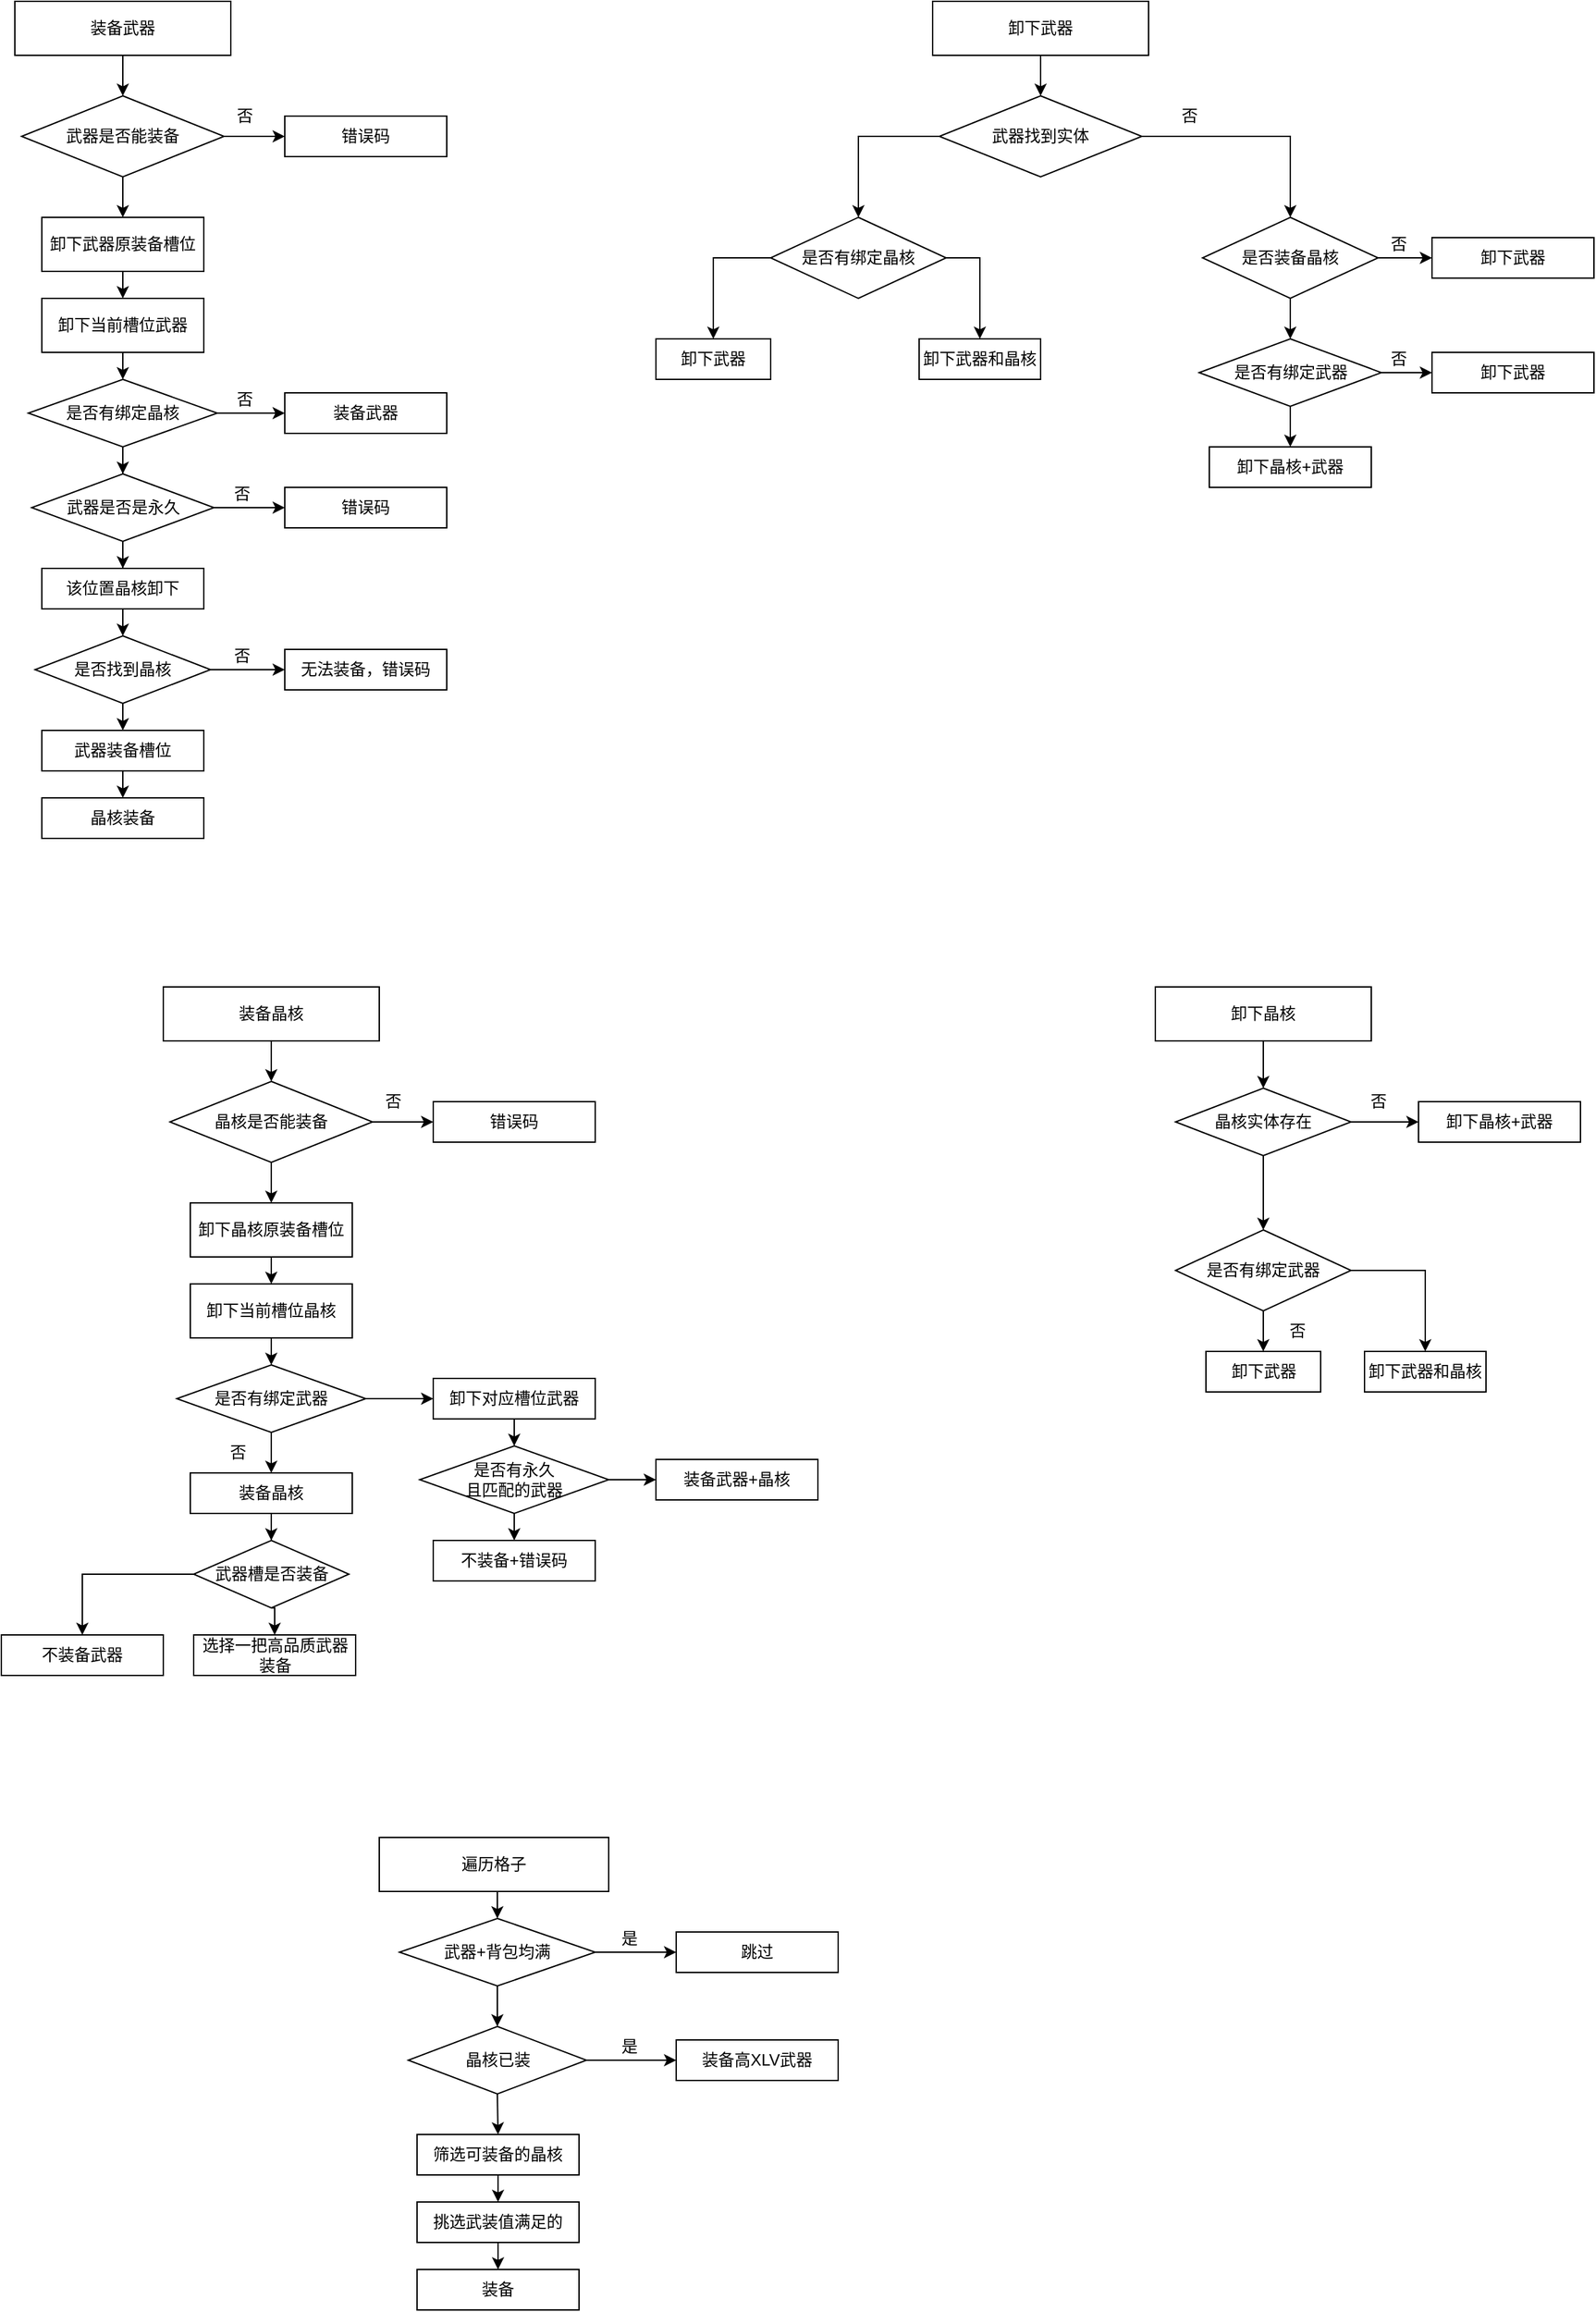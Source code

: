 <mxfile version="28.1.0">
  <diagram name="第 1 页" id="MrJSwcXFBU6dflIgspmo">
    <mxGraphModel dx="1188" dy="626" grid="1" gridSize="10" guides="1" tooltips="1" connect="1" arrows="1" fold="1" page="1" pageScale="1" pageWidth="4681" pageHeight="3300" math="0" shadow="0">
      <root>
        <mxCell id="0" />
        <mxCell id="1" parent="0" />
        <mxCell id="nGva0tbmLX8b8byA1RWf-27" style="edgeStyle=orthogonalEdgeStyle;rounded=0;orthogonalLoop=1;jettySize=auto;html=1;exitX=0.5;exitY=1;exitDx=0;exitDy=0;entryX=0.5;entryY=0;entryDx=0;entryDy=0;" edge="1" parent="1" source="nGva0tbmLX8b8byA1RWf-1" target="nGva0tbmLX8b8byA1RWf-3">
          <mxGeometry relative="1" as="geometry" />
        </mxCell>
        <mxCell id="nGva0tbmLX8b8byA1RWf-1" value="装备武器" style="rounded=0;whiteSpace=wrap;html=1;" vertex="1" parent="1">
          <mxGeometry x="100" y="80" width="160" height="40" as="geometry" />
        </mxCell>
        <mxCell id="nGva0tbmLX8b8byA1RWf-24" style="edgeStyle=orthogonalEdgeStyle;rounded=0;orthogonalLoop=1;jettySize=auto;html=1;exitX=0.5;exitY=1;exitDx=0;exitDy=0;entryX=0.5;entryY=0;entryDx=0;entryDy=0;" edge="1" parent="1" source="nGva0tbmLX8b8byA1RWf-3" target="nGva0tbmLX8b8byA1RWf-4">
          <mxGeometry relative="1" as="geometry" />
        </mxCell>
        <mxCell id="nGva0tbmLX8b8byA1RWf-28" style="edgeStyle=orthogonalEdgeStyle;rounded=0;orthogonalLoop=1;jettySize=auto;html=1;exitX=1;exitY=0.5;exitDx=0;exitDy=0;entryX=0;entryY=0.5;entryDx=0;entryDy=0;" edge="1" parent="1" source="nGva0tbmLX8b8byA1RWf-3" target="nGva0tbmLX8b8byA1RWf-11">
          <mxGeometry relative="1" as="geometry" />
        </mxCell>
        <mxCell id="nGva0tbmLX8b8byA1RWf-3" value="武器是否能装备" style="rhombus;whiteSpace=wrap;html=1;" vertex="1" parent="1">
          <mxGeometry x="105" y="150" width="150" height="60" as="geometry" />
        </mxCell>
        <mxCell id="nGva0tbmLX8b8byA1RWf-25" style="edgeStyle=orthogonalEdgeStyle;rounded=0;orthogonalLoop=1;jettySize=auto;html=1;exitX=0.5;exitY=1;exitDx=0;exitDy=0;entryX=0.5;entryY=0;entryDx=0;entryDy=0;" edge="1" parent="1" source="nGva0tbmLX8b8byA1RWf-4" target="nGva0tbmLX8b8byA1RWf-5">
          <mxGeometry relative="1" as="geometry" />
        </mxCell>
        <mxCell id="nGva0tbmLX8b8byA1RWf-4" value="卸下武器原装备槽位" style="rounded=0;whiteSpace=wrap;html=1;" vertex="1" parent="1">
          <mxGeometry x="120" y="240" width="120" height="40" as="geometry" />
        </mxCell>
        <mxCell id="nGva0tbmLX8b8byA1RWf-26" style="edgeStyle=orthogonalEdgeStyle;rounded=0;orthogonalLoop=1;jettySize=auto;html=1;exitX=0.5;exitY=1;exitDx=0;exitDy=0;entryX=0.5;entryY=0;entryDx=0;entryDy=0;" edge="1" parent="1" source="nGva0tbmLX8b8byA1RWf-5" target="nGva0tbmLX8b8byA1RWf-6">
          <mxGeometry relative="1" as="geometry" />
        </mxCell>
        <mxCell id="nGva0tbmLX8b8byA1RWf-5" value="卸下当前槽位武器" style="rounded=0;whiteSpace=wrap;html=1;" vertex="1" parent="1">
          <mxGeometry x="120" y="300" width="120" height="40" as="geometry" />
        </mxCell>
        <mxCell id="nGva0tbmLX8b8byA1RWf-23" style="edgeStyle=orthogonalEdgeStyle;rounded=0;orthogonalLoop=1;jettySize=auto;html=1;exitX=0.5;exitY=1;exitDx=0;exitDy=0;" edge="1" parent="1" source="nGva0tbmLX8b8byA1RWf-6" target="nGva0tbmLX8b8byA1RWf-7">
          <mxGeometry relative="1" as="geometry" />
        </mxCell>
        <mxCell id="nGva0tbmLX8b8byA1RWf-29" style="edgeStyle=orthogonalEdgeStyle;rounded=0;orthogonalLoop=1;jettySize=auto;html=1;exitX=1;exitY=0.5;exitDx=0;exitDy=0;entryX=0;entryY=0.5;entryDx=0;entryDy=0;" edge="1" parent="1" source="nGva0tbmLX8b8byA1RWf-6" target="nGva0tbmLX8b8byA1RWf-12">
          <mxGeometry relative="1" as="geometry" />
        </mxCell>
        <mxCell id="nGva0tbmLX8b8byA1RWf-6" value="是否有绑定晶核" style="rhombus;whiteSpace=wrap;html=1;" vertex="1" parent="1">
          <mxGeometry x="110" y="360" width="140" height="50" as="geometry" />
        </mxCell>
        <mxCell id="nGva0tbmLX8b8byA1RWf-22" style="edgeStyle=orthogonalEdgeStyle;rounded=0;orthogonalLoop=1;jettySize=auto;html=1;exitX=0.5;exitY=1;exitDx=0;exitDy=0;" edge="1" parent="1" source="nGva0tbmLX8b8byA1RWf-7" target="nGva0tbmLX8b8byA1RWf-9">
          <mxGeometry relative="1" as="geometry" />
        </mxCell>
        <mxCell id="nGva0tbmLX8b8byA1RWf-30" style="edgeStyle=orthogonalEdgeStyle;rounded=0;orthogonalLoop=1;jettySize=auto;html=1;exitX=1;exitY=0.5;exitDx=0;exitDy=0;" edge="1" parent="1" source="nGva0tbmLX8b8byA1RWf-7" target="nGva0tbmLX8b8byA1RWf-13">
          <mxGeometry relative="1" as="geometry" />
        </mxCell>
        <mxCell id="nGva0tbmLX8b8byA1RWf-7" value="武器是否是永久" style="rhombus;whiteSpace=wrap;html=1;" vertex="1" parent="1">
          <mxGeometry x="112.5" y="430" width="135" height="50" as="geometry" />
        </mxCell>
        <mxCell id="nGva0tbmLX8b8byA1RWf-20" style="edgeStyle=orthogonalEdgeStyle;rounded=0;orthogonalLoop=1;jettySize=auto;html=1;exitX=0.5;exitY=1;exitDx=0;exitDy=0;entryX=0.5;entryY=0;entryDx=0;entryDy=0;" edge="1" parent="1" source="nGva0tbmLX8b8byA1RWf-8" target="nGva0tbmLX8b8byA1RWf-16">
          <mxGeometry relative="1" as="geometry" />
        </mxCell>
        <mxCell id="nGva0tbmLX8b8byA1RWf-8" value="武器装备槽位" style="rounded=0;whiteSpace=wrap;html=1;" vertex="1" parent="1">
          <mxGeometry x="120" y="620" width="120" height="30" as="geometry" />
        </mxCell>
        <mxCell id="nGva0tbmLX8b8byA1RWf-21" style="edgeStyle=orthogonalEdgeStyle;rounded=0;orthogonalLoop=1;jettySize=auto;html=1;exitX=0.5;exitY=1;exitDx=0;exitDy=0;entryX=0.5;entryY=0;entryDx=0;entryDy=0;" edge="1" parent="1" source="nGva0tbmLX8b8byA1RWf-9" target="nGva0tbmLX8b8byA1RWf-15">
          <mxGeometry relative="1" as="geometry" />
        </mxCell>
        <mxCell id="nGva0tbmLX8b8byA1RWf-9" value="该位置晶核卸下" style="rounded=0;whiteSpace=wrap;html=1;" vertex="1" parent="1">
          <mxGeometry x="120" y="500" width="120" height="30" as="geometry" />
        </mxCell>
        <mxCell id="nGva0tbmLX8b8byA1RWf-11" value="错误码" style="rounded=0;whiteSpace=wrap;html=1;" vertex="1" parent="1">
          <mxGeometry x="300" y="165" width="120" height="30" as="geometry" />
        </mxCell>
        <mxCell id="nGva0tbmLX8b8byA1RWf-12" value="装备武器" style="rounded=0;whiteSpace=wrap;html=1;" vertex="1" parent="1">
          <mxGeometry x="300" y="370" width="120" height="30" as="geometry" />
        </mxCell>
        <mxCell id="nGva0tbmLX8b8byA1RWf-13" value="错误码" style="rounded=0;whiteSpace=wrap;html=1;" vertex="1" parent="1">
          <mxGeometry x="300" y="440" width="120" height="30" as="geometry" />
        </mxCell>
        <mxCell id="nGva0tbmLX8b8byA1RWf-19" style="edgeStyle=orthogonalEdgeStyle;rounded=0;orthogonalLoop=1;jettySize=auto;html=1;exitX=0.5;exitY=1;exitDx=0;exitDy=0;entryX=0.5;entryY=0;entryDx=0;entryDy=0;" edge="1" parent="1" source="nGva0tbmLX8b8byA1RWf-15" target="nGva0tbmLX8b8byA1RWf-8">
          <mxGeometry relative="1" as="geometry" />
        </mxCell>
        <mxCell id="nGva0tbmLX8b8byA1RWf-31" style="edgeStyle=orthogonalEdgeStyle;rounded=0;orthogonalLoop=1;jettySize=auto;html=1;exitX=1;exitY=0.5;exitDx=0;exitDy=0;entryX=0;entryY=0.5;entryDx=0;entryDy=0;" edge="1" parent="1" source="nGva0tbmLX8b8byA1RWf-15" target="nGva0tbmLX8b8byA1RWf-17">
          <mxGeometry relative="1" as="geometry">
            <mxPoint x="290" y="575" as="targetPoint" />
          </mxGeometry>
        </mxCell>
        <mxCell id="nGva0tbmLX8b8byA1RWf-15" value="是否找到晶核" style="rhombus;whiteSpace=wrap;html=1;" vertex="1" parent="1">
          <mxGeometry x="115" y="550" width="130" height="50" as="geometry" />
        </mxCell>
        <mxCell id="nGva0tbmLX8b8byA1RWf-16" value="晶核装备" style="rounded=0;whiteSpace=wrap;html=1;" vertex="1" parent="1">
          <mxGeometry x="120" y="670" width="120" height="30" as="geometry" />
        </mxCell>
        <mxCell id="nGva0tbmLX8b8byA1RWf-17" value="无法装备，错误码" style="rounded=0;whiteSpace=wrap;html=1;" vertex="1" parent="1">
          <mxGeometry x="300" y="560" width="120" height="30" as="geometry" />
        </mxCell>
        <mxCell id="nGva0tbmLX8b8byA1RWf-46" style="edgeStyle=orthogonalEdgeStyle;rounded=0;orthogonalLoop=1;jettySize=auto;html=1;exitX=0.5;exitY=1;exitDx=0;exitDy=0;" edge="1" parent="1" source="nGva0tbmLX8b8byA1RWf-32" target="nGva0tbmLX8b8byA1RWf-33">
          <mxGeometry relative="1" as="geometry" />
        </mxCell>
        <mxCell id="nGva0tbmLX8b8byA1RWf-32" value="卸下武器" style="rounded=0;whiteSpace=wrap;html=1;" vertex="1" parent="1">
          <mxGeometry x="780" y="80" width="160" height="40" as="geometry" />
        </mxCell>
        <mxCell id="nGva0tbmLX8b8byA1RWf-47" style="edgeStyle=orthogonalEdgeStyle;rounded=0;orthogonalLoop=1;jettySize=auto;html=1;exitX=0;exitY=0.5;exitDx=0;exitDy=0;entryX=0.5;entryY=0;entryDx=0;entryDy=0;" edge="1" parent="1" source="nGva0tbmLX8b8byA1RWf-33" target="nGva0tbmLX8b8byA1RWf-34">
          <mxGeometry relative="1" as="geometry" />
        </mxCell>
        <mxCell id="nGva0tbmLX8b8byA1RWf-50" style="edgeStyle=orthogonalEdgeStyle;rounded=0;orthogonalLoop=1;jettySize=auto;html=1;exitX=1;exitY=0.5;exitDx=0;exitDy=0;entryX=0.5;entryY=0;entryDx=0;entryDy=0;" edge="1" parent="1" source="nGva0tbmLX8b8byA1RWf-33" target="nGva0tbmLX8b8byA1RWf-37">
          <mxGeometry relative="1" as="geometry" />
        </mxCell>
        <mxCell id="nGva0tbmLX8b8byA1RWf-33" value="武器找到实体" style="rhombus;whiteSpace=wrap;html=1;" vertex="1" parent="1">
          <mxGeometry x="785" y="150" width="150" height="60" as="geometry" />
        </mxCell>
        <mxCell id="nGva0tbmLX8b8byA1RWf-48" style="edgeStyle=orthogonalEdgeStyle;rounded=0;orthogonalLoop=1;jettySize=auto;html=1;exitX=0;exitY=0.5;exitDx=0;exitDy=0;entryX=0.5;entryY=0;entryDx=0;entryDy=0;" edge="1" parent="1" source="nGva0tbmLX8b8byA1RWf-34" target="nGva0tbmLX8b8byA1RWf-35">
          <mxGeometry relative="1" as="geometry" />
        </mxCell>
        <mxCell id="nGva0tbmLX8b8byA1RWf-49" style="edgeStyle=orthogonalEdgeStyle;rounded=0;orthogonalLoop=1;jettySize=auto;html=1;exitX=1;exitY=0.5;exitDx=0;exitDy=0;" edge="1" parent="1" source="nGva0tbmLX8b8byA1RWf-34" target="nGva0tbmLX8b8byA1RWf-36">
          <mxGeometry relative="1" as="geometry" />
        </mxCell>
        <mxCell id="nGva0tbmLX8b8byA1RWf-34" value="是否有绑定晶核" style="rhombus;whiteSpace=wrap;html=1;" vertex="1" parent="1">
          <mxGeometry x="660" y="240" width="130" height="60" as="geometry" />
        </mxCell>
        <mxCell id="nGva0tbmLX8b8byA1RWf-35" value="卸下武器" style="rounded=0;whiteSpace=wrap;html=1;" vertex="1" parent="1">
          <mxGeometry x="575" y="330" width="85" height="30" as="geometry" />
        </mxCell>
        <mxCell id="nGva0tbmLX8b8byA1RWf-36" value="卸下武器和晶核" style="rounded=0;whiteSpace=wrap;html=1;" vertex="1" parent="1">
          <mxGeometry x="770" y="330" width="90" height="30" as="geometry" />
        </mxCell>
        <mxCell id="nGva0tbmLX8b8byA1RWf-51" style="edgeStyle=orthogonalEdgeStyle;rounded=0;orthogonalLoop=1;jettySize=auto;html=1;" edge="1" parent="1" source="nGva0tbmLX8b8byA1RWf-37" target="nGva0tbmLX8b8byA1RWf-38">
          <mxGeometry relative="1" as="geometry" />
        </mxCell>
        <mxCell id="nGva0tbmLX8b8byA1RWf-52" style="edgeStyle=orthogonalEdgeStyle;rounded=0;orthogonalLoop=1;jettySize=auto;html=1;exitX=0.5;exitY=1;exitDx=0;exitDy=0;" edge="1" parent="1" source="nGva0tbmLX8b8byA1RWf-37" target="nGva0tbmLX8b8byA1RWf-39">
          <mxGeometry relative="1" as="geometry" />
        </mxCell>
        <mxCell id="nGva0tbmLX8b8byA1RWf-37" value="是否装备晶核" style="rhombus;whiteSpace=wrap;html=1;" vertex="1" parent="1">
          <mxGeometry x="980" y="240" width="130" height="60" as="geometry" />
        </mxCell>
        <mxCell id="nGva0tbmLX8b8byA1RWf-38" value="卸下武器" style="rounded=0;whiteSpace=wrap;html=1;" vertex="1" parent="1">
          <mxGeometry x="1150" y="255" width="120" height="30" as="geometry" />
        </mxCell>
        <mxCell id="nGva0tbmLX8b8byA1RWf-53" style="edgeStyle=orthogonalEdgeStyle;rounded=0;orthogonalLoop=1;jettySize=auto;html=1;exitX=0.5;exitY=1;exitDx=0;exitDy=0;" edge="1" parent="1" source="nGva0tbmLX8b8byA1RWf-39" target="nGva0tbmLX8b8byA1RWf-41">
          <mxGeometry relative="1" as="geometry" />
        </mxCell>
        <mxCell id="nGva0tbmLX8b8byA1RWf-54" style="edgeStyle=orthogonalEdgeStyle;rounded=0;orthogonalLoop=1;jettySize=auto;html=1;exitX=1;exitY=0.5;exitDx=0;exitDy=0;" edge="1" parent="1" source="nGva0tbmLX8b8byA1RWf-39" target="nGva0tbmLX8b8byA1RWf-40">
          <mxGeometry relative="1" as="geometry" />
        </mxCell>
        <mxCell id="nGva0tbmLX8b8byA1RWf-39" value="是否有绑定武器" style="rhombus;whiteSpace=wrap;html=1;" vertex="1" parent="1">
          <mxGeometry x="977.5" y="330" width="135" height="50" as="geometry" />
        </mxCell>
        <mxCell id="nGva0tbmLX8b8byA1RWf-40" value="卸下武器" style="rounded=0;whiteSpace=wrap;html=1;" vertex="1" parent="1">
          <mxGeometry x="1150" y="340" width="120" height="30" as="geometry" />
        </mxCell>
        <mxCell id="nGva0tbmLX8b8byA1RWf-41" value="卸下晶核+&lt;span style=&quot;background-color: transparent; color: light-dark(rgb(0, 0, 0), rgb(255, 255, 255));&quot;&gt;武器&lt;/span&gt;" style="rounded=0;whiteSpace=wrap;html=1;" vertex="1" parent="1">
          <mxGeometry x="985" y="410" width="120" height="30" as="geometry" />
        </mxCell>
        <mxCell id="nGva0tbmLX8b8byA1RWf-42" value="否" style="text;html=1;align=center;verticalAlign=middle;resizable=0;points=[];autosize=1;strokeColor=none;fillColor=none;" vertex="1" parent="1">
          <mxGeometry x="250" y="150" width="40" height="30" as="geometry" />
        </mxCell>
        <mxCell id="nGva0tbmLX8b8byA1RWf-43" value="否" style="text;html=1;align=center;verticalAlign=middle;resizable=0;points=[];autosize=1;strokeColor=none;fillColor=none;" vertex="1" parent="1">
          <mxGeometry x="250" y="360" width="40" height="30" as="geometry" />
        </mxCell>
        <mxCell id="nGva0tbmLX8b8byA1RWf-44" value="否" style="text;html=1;align=center;verticalAlign=middle;resizable=0;points=[];autosize=1;strokeColor=none;fillColor=none;" vertex="1" parent="1">
          <mxGeometry x="247.5" y="430" width="40" height="30" as="geometry" />
        </mxCell>
        <mxCell id="nGva0tbmLX8b8byA1RWf-45" value="否" style="text;html=1;align=center;verticalAlign=middle;resizable=0;points=[];autosize=1;strokeColor=none;fillColor=none;" vertex="1" parent="1">
          <mxGeometry x="247.5" y="550" width="40" height="30" as="geometry" />
        </mxCell>
        <mxCell id="nGva0tbmLX8b8byA1RWf-55" value="否" style="text;html=1;align=center;verticalAlign=middle;resizable=0;points=[];autosize=1;strokeColor=none;fillColor=none;" vertex="1" parent="1">
          <mxGeometry x="950" y="150" width="40" height="30" as="geometry" />
        </mxCell>
        <mxCell id="nGva0tbmLX8b8byA1RWf-56" value="否" style="text;html=1;align=center;verticalAlign=middle;resizable=0;points=[];autosize=1;strokeColor=none;fillColor=none;" vertex="1" parent="1">
          <mxGeometry x="1105" y="245" width="40" height="30" as="geometry" />
        </mxCell>
        <mxCell id="nGva0tbmLX8b8byA1RWf-57" value="否" style="text;html=1;align=center;verticalAlign=middle;resizable=0;points=[];autosize=1;strokeColor=none;fillColor=none;" vertex="1" parent="1">
          <mxGeometry x="1105" y="330" width="40" height="30" as="geometry" />
        </mxCell>
        <mxCell id="nGva0tbmLX8b8byA1RWf-59" style="edgeStyle=orthogonalEdgeStyle;rounded=0;orthogonalLoop=1;jettySize=auto;html=1;exitX=0.5;exitY=1;exitDx=0;exitDy=0;entryX=0.5;entryY=0;entryDx=0;entryDy=0;" edge="1" parent="1" source="nGva0tbmLX8b8byA1RWf-60" target="nGva0tbmLX8b8byA1RWf-63">
          <mxGeometry relative="1" as="geometry" />
        </mxCell>
        <mxCell id="nGva0tbmLX8b8byA1RWf-60" value="装备晶核" style="rounded=0;whiteSpace=wrap;html=1;" vertex="1" parent="1">
          <mxGeometry x="210" y="810" width="160" height="40" as="geometry" />
        </mxCell>
        <mxCell id="nGva0tbmLX8b8byA1RWf-61" style="edgeStyle=orthogonalEdgeStyle;rounded=0;orthogonalLoop=1;jettySize=auto;html=1;exitX=0.5;exitY=1;exitDx=0;exitDy=0;entryX=0.5;entryY=0;entryDx=0;entryDy=0;" edge="1" parent="1" source="nGva0tbmLX8b8byA1RWf-63" target="nGva0tbmLX8b8byA1RWf-65">
          <mxGeometry relative="1" as="geometry" />
        </mxCell>
        <mxCell id="nGva0tbmLX8b8byA1RWf-62" style="edgeStyle=orthogonalEdgeStyle;rounded=0;orthogonalLoop=1;jettySize=auto;html=1;exitX=1;exitY=0.5;exitDx=0;exitDy=0;entryX=0;entryY=0.5;entryDx=0;entryDy=0;" edge="1" parent="1" source="nGva0tbmLX8b8byA1RWf-63" target="nGva0tbmLX8b8byA1RWf-78">
          <mxGeometry relative="1" as="geometry" />
        </mxCell>
        <mxCell id="nGva0tbmLX8b8byA1RWf-63" value="晶核是否能装备" style="rhombus;whiteSpace=wrap;html=1;" vertex="1" parent="1">
          <mxGeometry x="215" y="880" width="150" height="60" as="geometry" />
        </mxCell>
        <mxCell id="nGva0tbmLX8b8byA1RWf-64" style="edgeStyle=orthogonalEdgeStyle;rounded=0;orthogonalLoop=1;jettySize=auto;html=1;exitX=0.5;exitY=1;exitDx=0;exitDy=0;entryX=0.5;entryY=0;entryDx=0;entryDy=0;" edge="1" parent="1" source="nGva0tbmLX8b8byA1RWf-65" target="nGva0tbmLX8b8byA1RWf-67">
          <mxGeometry relative="1" as="geometry" />
        </mxCell>
        <mxCell id="nGva0tbmLX8b8byA1RWf-65" value="卸下晶核原装备槽位" style="rounded=0;whiteSpace=wrap;html=1;" vertex="1" parent="1">
          <mxGeometry x="230" y="970" width="120" height="40" as="geometry" />
        </mxCell>
        <mxCell id="nGva0tbmLX8b8byA1RWf-66" style="edgeStyle=orthogonalEdgeStyle;rounded=0;orthogonalLoop=1;jettySize=auto;html=1;exitX=0.5;exitY=1;exitDx=0;exitDy=0;entryX=0.5;entryY=0;entryDx=0;entryDy=0;" edge="1" parent="1" source="nGva0tbmLX8b8byA1RWf-67" target="nGva0tbmLX8b8byA1RWf-70">
          <mxGeometry relative="1" as="geometry" />
        </mxCell>
        <mxCell id="nGva0tbmLX8b8byA1RWf-67" value="卸下当前槽位晶核" style="rounded=0;whiteSpace=wrap;html=1;" vertex="1" parent="1">
          <mxGeometry x="230" y="1030" width="120" height="40" as="geometry" />
        </mxCell>
        <mxCell id="nGva0tbmLX8b8byA1RWf-68" style="edgeStyle=orthogonalEdgeStyle;rounded=0;orthogonalLoop=1;jettySize=auto;html=1;exitX=0.5;exitY=1;exitDx=0;exitDy=0;" edge="1" parent="1" source="nGva0tbmLX8b8byA1RWf-70" target="nGva0tbmLX8b8byA1RWf-99">
          <mxGeometry relative="1" as="geometry">
            <mxPoint x="285" y="1200" as="targetPoint" />
          </mxGeometry>
        </mxCell>
        <mxCell id="nGva0tbmLX8b8byA1RWf-69" style="edgeStyle=orthogonalEdgeStyle;rounded=0;orthogonalLoop=1;jettySize=auto;html=1;exitX=1;exitY=0.5;exitDx=0;exitDy=0;entryX=0;entryY=0.5;entryDx=0;entryDy=0;" edge="1" parent="1" source="nGva0tbmLX8b8byA1RWf-70" target="nGva0tbmLX8b8byA1RWf-79">
          <mxGeometry relative="1" as="geometry" />
        </mxCell>
        <mxCell id="nGva0tbmLX8b8byA1RWf-70" value="是否有绑定武器" style="rhombus;whiteSpace=wrap;html=1;" vertex="1" parent="1">
          <mxGeometry x="220" y="1090" width="140" height="50" as="geometry" />
        </mxCell>
        <mxCell id="nGva0tbmLX8b8byA1RWf-78" value="错误码" style="rounded=0;whiteSpace=wrap;html=1;" vertex="1" parent="1">
          <mxGeometry x="410" y="895" width="120" height="30" as="geometry" />
        </mxCell>
        <mxCell id="nGva0tbmLX8b8byA1RWf-92" style="edgeStyle=orthogonalEdgeStyle;rounded=0;orthogonalLoop=1;jettySize=auto;html=1;exitX=0.5;exitY=1;exitDx=0;exitDy=0;entryX=0.5;entryY=0;entryDx=0;entryDy=0;" edge="1" parent="1" source="nGva0tbmLX8b8byA1RWf-79" target="nGva0tbmLX8b8byA1RWf-94">
          <mxGeometry relative="1" as="geometry">
            <mxPoint x="470" y="1150" as="targetPoint" />
          </mxGeometry>
        </mxCell>
        <mxCell id="nGva0tbmLX8b8byA1RWf-79" value="卸下对应槽位武器" style="rounded=0;whiteSpace=wrap;html=1;" vertex="1" parent="1">
          <mxGeometry x="410" y="1100" width="120" height="30" as="geometry" />
        </mxCell>
        <mxCell id="nGva0tbmLX8b8byA1RWf-86" value="否" style="text;html=1;align=center;verticalAlign=middle;resizable=0;points=[];autosize=1;strokeColor=none;fillColor=none;" vertex="1" parent="1">
          <mxGeometry x="360" y="880" width="40" height="30" as="geometry" />
        </mxCell>
        <mxCell id="nGva0tbmLX8b8byA1RWf-87" value="否" style="text;html=1;align=center;verticalAlign=middle;resizable=0;points=[];autosize=1;strokeColor=none;fillColor=none;" vertex="1" parent="1">
          <mxGeometry x="245" y="1140" width="40" height="30" as="geometry" />
        </mxCell>
        <mxCell id="nGva0tbmLX8b8byA1RWf-97" style="edgeStyle=orthogonalEdgeStyle;rounded=0;orthogonalLoop=1;jettySize=auto;html=1;exitX=0.5;exitY=1;exitDx=0;exitDy=0;entryX=0.5;entryY=0;entryDx=0;entryDy=0;" edge="1" parent="1" source="nGva0tbmLX8b8byA1RWf-94" target="nGva0tbmLX8b8byA1RWf-96">
          <mxGeometry relative="1" as="geometry" />
        </mxCell>
        <mxCell id="nGva0tbmLX8b8byA1RWf-98" style="edgeStyle=orthogonalEdgeStyle;rounded=0;orthogonalLoop=1;jettySize=auto;html=1;exitX=1;exitY=0.5;exitDx=0;exitDy=0;" edge="1" parent="1" source="nGva0tbmLX8b8byA1RWf-94" target="nGva0tbmLX8b8byA1RWf-95">
          <mxGeometry relative="1" as="geometry" />
        </mxCell>
        <mxCell id="nGva0tbmLX8b8byA1RWf-94" value="是否有永久&lt;div&gt;且匹配的武器&lt;/div&gt;" style="rhombus;whiteSpace=wrap;html=1;" vertex="1" parent="1">
          <mxGeometry x="400" y="1150" width="140" height="50" as="geometry" />
        </mxCell>
        <mxCell id="nGva0tbmLX8b8byA1RWf-95" value="装备武器+晶核" style="rounded=0;whiteSpace=wrap;html=1;" vertex="1" parent="1">
          <mxGeometry x="575" y="1160" width="120" height="30" as="geometry" />
        </mxCell>
        <mxCell id="nGva0tbmLX8b8byA1RWf-96" value="不装备+错误码" style="rounded=0;whiteSpace=wrap;html=1;" vertex="1" parent="1">
          <mxGeometry x="410" y="1220" width="120" height="30" as="geometry" />
        </mxCell>
        <mxCell id="nGva0tbmLX8b8byA1RWf-105" value="" style="edgeStyle=orthogonalEdgeStyle;rounded=0;orthogonalLoop=1;jettySize=auto;html=1;" edge="1" parent="1" source="nGva0tbmLX8b8byA1RWf-99" target="nGva0tbmLX8b8byA1RWf-104">
          <mxGeometry relative="1" as="geometry" />
        </mxCell>
        <mxCell id="nGva0tbmLX8b8byA1RWf-99" value="装备晶核" style="whiteSpace=wrap;html=1;" vertex="1" parent="1">
          <mxGeometry x="230" y="1170" width="120" height="30" as="geometry" />
        </mxCell>
        <mxCell id="nGva0tbmLX8b8byA1RWf-102" value="选择一把高品质武器装备" style="whiteSpace=wrap;html=1;" vertex="1" parent="1">
          <mxGeometry x="232.5" y="1290" width="120" height="30" as="geometry" />
        </mxCell>
        <mxCell id="nGva0tbmLX8b8byA1RWf-106" style="edgeStyle=orthogonalEdgeStyle;rounded=0;orthogonalLoop=1;jettySize=auto;html=1;exitX=0.5;exitY=1;exitDx=0;exitDy=0;entryX=0.5;entryY=0;entryDx=0;entryDy=0;" edge="1" parent="1" source="nGva0tbmLX8b8byA1RWf-104" target="nGva0tbmLX8b8byA1RWf-102">
          <mxGeometry relative="1" as="geometry" />
        </mxCell>
        <mxCell id="nGva0tbmLX8b8byA1RWf-108" style="edgeStyle=orthogonalEdgeStyle;rounded=0;orthogonalLoop=1;jettySize=auto;html=1;exitX=0;exitY=0.5;exitDx=0;exitDy=0;entryX=0.5;entryY=0;entryDx=0;entryDy=0;" edge="1" parent="1" source="nGva0tbmLX8b8byA1RWf-104" target="nGva0tbmLX8b8byA1RWf-107">
          <mxGeometry relative="1" as="geometry" />
        </mxCell>
        <mxCell id="nGva0tbmLX8b8byA1RWf-104" value="武器槽是否装备" style="rhombus;whiteSpace=wrap;html=1;" vertex="1" parent="1">
          <mxGeometry x="232.5" y="1220" width="115" height="50" as="geometry" />
        </mxCell>
        <mxCell id="nGva0tbmLX8b8byA1RWf-107" value="不装备武器" style="whiteSpace=wrap;html=1;" vertex="1" parent="1">
          <mxGeometry x="90" y="1290" width="120" height="30" as="geometry" />
        </mxCell>
        <mxCell id="nGva0tbmLX8b8byA1RWf-110" style="edgeStyle=orthogonalEdgeStyle;rounded=0;orthogonalLoop=1;jettySize=auto;html=1;exitX=0.5;exitY=1;exitDx=0;exitDy=0;" edge="1" parent="1" source="nGva0tbmLX8b8byA1RWf-111" target="nGva0tbmLX8b8byA1RWf-114">
          <mxGeometry relative="1" as="geometry" />
        </mxCell>
        <mxCell id="nGva0tbmLX8b8byA1RWf-111" value="卸下晶核" style="rounded=0;whiteSpace=wrap;html=1;" vertex="1" parent="1">
          <mxGeometry x="945" y="810" width="160" height="40" as="geometry" />
        </mxCell>
        <mxCell id="nGva0tbmLX8b8byA1RWf-113" style="edgeStyle=orthogonalEdgeStyle;rounded=0;orthogonalLoop=1;jettySize=auto;html=1;exitX=1;exitY=0.5;exitDx=0;exitDy=0;entryX=0;entryY=0.5;entryDx=0;entryDy=0;" edge="1" parent="1" source="nGva0tbmLX8b8byA1RWf-114" target="nGva0tbmLX8b8byA1RWf-128">
          <mxGeometry relative="1" as="geometry">
            <mxPoint x="1210" y="970" as="targetPoint" />
          </mxGeometry>
        </mxCell>
        <mxCell id="nGva0tbmLX8b8byA1RWf-134" style="edgeStyle=orthogonalEdgeStyle;rounded=0;orthogonalLoop=1;jettySize=auto;html=1;exitX=0.5;exitY=1;exitDx=0;exitDy=0;" edge="1" parent="1" source="nGva0tbmLX8b8byA1RWf-114" target="nGva0tbmLX8b8byA1RWf-117">
          <mxGeometry relative="1" as="geometry" />
        </mxCell>
        <mxCell id="nGva0tbmLX8b8byA1RWf-114" value="晶核实体存在" style="rhombus;whiteSpace=wrap;html=1;" vertex="1" parent="1">
          <mxGeometry x="960" y="885" width="130" height="50" as="geometry" />
        </mxCell>
        <mxCell id="nGva0tbmLX8b8byA1RWf-116" style="edgeStyle=orthogonalEdgeStyle;rounded=0;orthogonalLoop=1;jettySize=auto;html=1;exitX=1;exitY=0.5;exitDx=0;exitDy=0;" edge="1" parent="1" source="nGva0tbmLX8b8byA1RWf-117" target="nGva0tbmLX8b8byA1RWf-119">
          <mxGeometry relative="1" as="geometry" />
        </mxCell>
        <mxCell id="nGva0tbmLX8b8byA1RWf-133" style="edgeStyle=orthogonalEdgeStyle;rounded=0;orthogonalLoop=1;jettySize=auto;html=1;entryX=0.5;entryY=0;entryDx=0;entryDy=0;" edge="1" parent="1" source="nGva0tbmLX8b8byA1RWf-117" target="nGva0tbmLX8b8byA1RWf-118">
          <mxGeometry relative="1" as="geometry">
            <mxPoint x="1030" y="1100" as="targetPoint" />
          </mxGeometry>
        </mxCell>
        <mxCell id="nGva0tbmLX8b8byA1RWf-117" value="是否有绑定武器" style="rhombus;whiteSpace=wrap;html=1;" vertex="1" parent="1">
          <mxGeometry x="960" y="990" width="130" height="60" as="geometry" />
        </mxCell>
        <mxCell id="nGva0tbmLX8b8byA1RWf-118" value="卸下武器" style="rounded=0;whiteSpace=wrap;html=1;" vertex="1" parent="1">
          <mxGeometry x="982.5" y="1080" width="85" height="30" as="geometry" />
        </mxCell>
        <mxCell id="nGva0tbmLX8b8byA1RWf-119" value="卸下武器和晶核" style="rounded=0;whiteSpace=wrap;html=1;" vertex="1" parent="1">
          <mxGeometry x="1100" y="1080" width="90" height="30" as="geometry" />
        </mxCell>
        <mxCell id="nGva0tbmLX8b8byA1RWf-128" value="卸下晶核+&lt;span style=&quot;background-color: transparent; color: light-dark(rgb(0, 0, 0), rgb(255, 255, 255));&quot;&gt;武器&lt;/span&gt;" style="rounded=0;whiteSpace=wrap;html=1;" vertex="1" parent="1">
          <mxGeometry x="1140" y="895" width="120" height="30" as="geometry" />
        </mxCell>
        <mxCell id="nGva0tbmLX8b8byA1RWf-129" value="否" style="text;html=1;align=center;verticalAlign=middle;resizable=0;points=[];autosize=1;strokeColor=none;fillColor=none;" vertex="1" parent="1">
          <mxGeometry x="1090" y="880" width="40" height="30" as="geometry" />
        </mxCell>
        <mxCell id="nGva0tbmLX8b8byA1RWf-132" value="否" style="text;html=1;align=center;verticalAlign=middle;resizable=0;points=[];autosize=1;strokeColor=none;fillColor=none;" vertex="1" parent="1">
          <mxGeometry x="1030" y="1050" width="40" height="30" as="geometry" />
        </mxCell>
        <mxCell id="nGva0tbmLX8b8byA1RWf-155" style="edgeStyle=orthogonalEdgeStyle;rounded=0;orthogonalLoop=1;jettySize=auto;html=1;exitX=0.5;exitY=1;exitDx=0;exitDy=0;entryX=0.5;entryY=0;entryDx=0;entryDy=0;" edge="1" parent="1" source="nGva0tbmLX8b8byA1RWf-135" target="nGva0tbmLX8b8byA1RWf-137">
          <mxGeometry relative="1" as="geometry" />
        </mxCell>
        <mxCell id="nGva0tbmLX8b8byA1RWf-135" value="遍历格子" style="rounded=0;whiteSpace=wrap;html=1;" vertex="1" parent="1">
          <mxGeometry x="370" y="1440" width="170" height="40" as="geometry" />
        </mxCell>
        <mxCell id="nGva0tbmLX8b8byA1RWf-147" style="edgeStyle=orthogonalEdgeStyle;rounded=0;orthogonalLoop=1;jettySize=auto;html=1;exitX=1;exitY=0.5;exitDx=0;exitDy=0;entryX=0;entryY=0.5;entryDx=0;entryDy=0;" edge="1" parent="1" source="nGva0tbmLX8b8byA1RWf-137" target="nGva0tbmLX8b8byA1RWf-145">
          <mxGeometry relative="1" as="geometry" />
        </mxCell>
        <mxCell id="nGva0tbmLX8b8byA1RWf-149" style="edgeStyle=orthogonalEdgeStyle;rounded=0;orthogonalLoop=1;jettySize=auto;html=1;exitX=0.5;exitY=1;exitDx=0;exitDy=0;" edge="1" parent="1" source="nGva0tbmLX8b8byA1RWf-137" target="nGva0tbmLX8b8byA1RWf-139">
          <mxGeometry relative="1" as="geometry" />
        </mxCell>
        <mxCell id="nGva0tbmLX8b8byA1RWf-137" value="武器+背包均满" style="rhombus;whiteSpace=wrap;html=1;" vertex="1" parent="1">
          <mxGeometry x="385" y="1500" width="145" height="50" as="geometry" />
        </mxCell>
        <mxCell id="nGva0tbmLX8b8byA1RWf-146" style="edgeStyle=orthogonalEdgeStyle;rounded=0;orthogonalLoop=1;jettySize=auto;html=1;exitX=1;exitY=0.5;exitDx=0;exitDy=0;entryX=0;entryY=0.5;entryDx=0;entryDy=0;" edge="1" parent="1" source="nGva0tbmLX8b8byA1RWf-139" target="nGva0tbmLX8b8byA1RWf-140">
          <mxGeometry relative="1" as="geometry" />
        </mxCell>
        <mxCell id="nGva0tbmLX8b8byA1RWf-151" style="edgeStyle=orthogonalEdgeStyle;rounded=0;orthogonalLoop=1;jettySize=auto;html=1;exitX=0.5;exitY=1;exitDx=0;exitDy=0;entryX=0.5;entryY=0;entryDx=0;entryDy=0;" edge="1" parent="1" source="nGva0tbmLX8b8byA1RWf-139" target="nGva0tbmLX8b8byA1RWf-142">
          <mxGeometry relative="1" as="geometry" />
        </mxCell>
        <mxCell id="nGva0tbmLX8b8byA1RWf-139" value="晶核已装" style="rhombus;whiteSpace=wrap;html=1;" vertex="1" parent="1">
          <mxGeometry x="391.5" y="1580" width="132" height="50" as="geometry" />
        </mxCell>
        <mxCell id="nGva0tbmLX8b8byA1RWf-140" value="装备高XLV武器" style="rounded=0;whiteSpace=wrap;html=1;" vertex="1" parent="1">
          <mxGeometry x="590" y="1590" width="120" height="30" as="geometry" />
        </mxCell>
        <mxCell id="nGva0tbmLX8b8byA1RWf-152" style="edgeStyle=orthogonalEdgeStyle;rounded=0;orthogonalLoop=1;jettySize=auto;html=1;exitX=0.5;exitY=1;exitDx=0;exitDy=0;entryX=0.5;entryY=0;entryDx=0;entryDy=0;" edge="1" parent="1" source="nGva0tbmLX8b8byA1RWf-142" target="nGva0tbmLX8b8byA1RWf-143">
          <mxGeometry relative="1" as="geometry" />
        </mxCell>
        <mxCell id="nGva0tbmLX8b8byA1RWf-142" value="筛选可装备的晶核" style="rounded=0;whiteSpace=wrap;html=1;" vertex="1" parent="1">
          <mxGeometry x="398" y="1660" width="120" height="30" as="geometry" />
        </mxCell>
        <mxCell id="nGva0tbmLX8b8byA1RWf-153" style="edgeStyle=orthogonalEdgeStyle;rounded=0;orthogonalLoop=1;jettySize=auto;html=1;exitX=0.5;exitY=1;exitDx=0;exitDy=0;" edge="1" parent="1" source="nGva0tbmLX8b8byA1RWf-143" target="nGva0tbmLX8b8byA1RWf-144">
          <mxGeometry relative="1" as="geometry" />
        </mxCell>
        <mxCell id="nGva0tbmLX8b8byA1RWf-143" value="挑选武装值满足的" style="rounded=0;whiteSpace=wrap;html=1;" vertex="1" parent="1">
          <mxGeometry x="398" y="1710" width="120" height="30" as="geometry" />
        </mxCell>
        <mxCell id="nGva0tbmLX8b8byA1RWf-144" value="装备" style="rounded=0;whiteSpace=wrap;html=1;" vertex="1" parent="1">
          <mxGeometry x="398" y="1760" width="120" height="30" as="geometry" />
        </mxCell>
        <mxCell id="nGva0tbmLX8b8byA1RWf-145" value="跳过" style="rounded=0;whiteSpace=wrap;html=1;" vertex="1" parent="1">
          <mxGeometry x="590" y="1510" width="120" height="30" as="geometry" />
        </mxCell>
        <mxCell id="nGva0tbmLX8b8byA1RWf-148" value="是" style="text;html=1;align=center;verticalAlign=middle;resizable=0;points=[];autosize=1;strokeColor=none;fillColor=none;" vertex="1" parent="1">
          <mxGeometry x="535" y="1500" width="40" height="30" as="geometry" />
        </mxCell>
        <mxCell id="nGva0tbmLX8b8byA1RWf-150" value="是" style="text;html=1;align=center;verticalAlign=middle;resizable=0;points=[];autosize=1;strokeColor=none;fillColor=none;" vertex="1" parent="1">
          <mxGeometry x="535" y="1580" width="40" height="30" as="geometry" />
        </mxCell>
      </root>
    </mxGraphModel>
  </diagram>
</mxfile>
